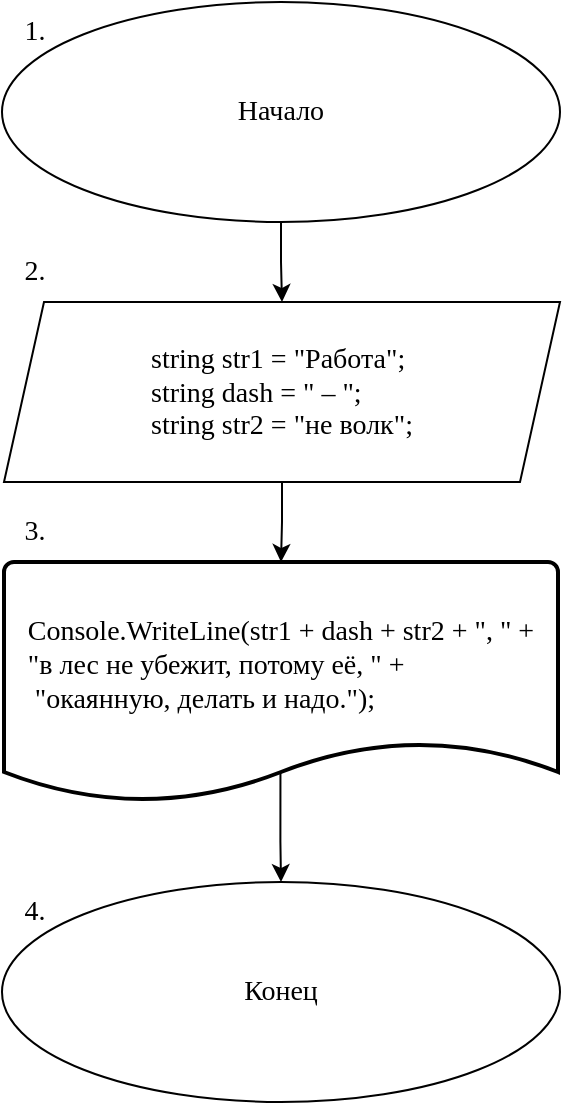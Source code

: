 <mxfile version="24.7.17">
  <diagram name="Страница — 1" id="mdvwVYyUBloAJ3XZXTJs">
    <mxGraphModel dx="1050" dy="629" grid="1" gridSize="10" guides="1" tooltips="1" connect="1" arrows="1" fold="1" page="1" pageScale="1" pageWidth="827" pageHeight="1169" math="0" shadow="0">
      <root>
        <mxCell id="0" />
        <mxCell id="1" parent="0" />
        <mxCell id="X5MZhDBrr2BDcaK7_onW-3" value="" style="edgeStyle=orthogonalEdgeStyle;rounded=0;orthogonalLoop=1;jettySize=auto;html=1;" edge="1" parent="1" source="X5MZhDBrr2BDcaK7_onW-1" target="X5MZhDBrr2BDcaK7_onW-2">
          <mxGeometry relative="1" as="geometry" />
        </mxCell>
        <mxCell id="X5MZhDBrr2BDcaK7_onW-1" value="Начало" style="ellipse;whiteSpace=wrap;html=1;fontFamily=Times New Roman;fontSize=14;" vertex="1" parent="1">
          <mxGeometry x="274" y="50" width="279" height="110" as="geometry" />
        </mxCell>
        <mxCell id="X5MZhDBrr2BDcaK7_onW-5" value="" style="edgeStyle=orthogonalEdgeStyle;rounded=0;orthogonalLoop=1;jettySize=auto;html=1;" edge="1" parent="1" source="X5MZhDBrr2BDcaK7_onW-2" target="X5MZhDBrr2BDcaK7_onW-4">
          <mxGeometry relative="1" as="geometry" />
        </mxCell>
        <mxCell id="X5MZhDBrr2BDcaK7_onW-2" value="&lt;div style=&quot;text-align: justify; font-size: 14px;&quot;&gt;&lt;div&gt;string str1 = &quot;Работа&quot;;&lt;/div&gt;&lt;div&gt;string dash = &quot; – &quot;;&lt;/div&gt;&lt;div&gt;string str2 = &quot;не волк&quot;;&lt;/div&gt;&lt;div&gt;&lt;br&gt;&lt;/div&gt;&lt;/div&gt;" style="shape=parallelogram;perimeter=parallelogramPerimeter;whiteSpace=wrap;html=1;fixedSize=1;align=center;labelPosition=center;verticalLabelPosition=middle;verticalAlign=bottom;fontFamily=Times New Roman;fontSize=14;" vertex="1" parent="1">
          <mxGeometry x="275" y="200" width="278" height="90" as="geometry" />
        </mxCell>
        <mxCell id="X5MZhDBrr2BDcaK7_onW-8" value="" style="edgeStyle=orthogonalEdgeStyle;rounded=0;orthogonalLoop=1;jettySize=auto;html=1;exitX=0.499;exitY=0.87;exitDx=0;exitDy=0;exitPerimeter=0;" edge="1" parent="1" source="X5MZhDBrr2BDcaK7_onW-4" target="X5MZhDBrr2BDcaK7_onW-6">
          <mxGeometry relative="1" as="geometry" />
        </mxCell>
        <mxCell id="X5MZhDBrr2BDcaK7_onW-4" value="&lt;div style=&quot;text-align: justify; font-size: 14px;&quot;&gt;&lt;div&gt;Console.WriteLine(str1 + dash + str2 + &quot;, &quot; +&lt;/div&gt;&lt;div&gt;&quot;в лес не убежит, потому её, &quot; +&lt;/div&gt;&lt;div&gt;&amp;nbsp;&quot;окаянную, делать и надо.&quot;);&lt;/div&gt;&lt;div&gt;&lt;br&gt;&lt;/div&gt;&lt;/div&gt;" style="strokeWidth=2;html=1;shape=mxgraph.flowchart.document2;whiteSpace=wrap;size=0.25;fontFamily=Times New Roman;fontSize=14;spacing=2;" vertex="1" parent="1">
          <mxGeometry x="275" y="330" width="277" height="120" as="geometry" />
        </mxCell>
        <mxCell id="X5MZhDBrr2BDcaK7_onW-6" value="Конец" style="ellipse;whiteSpace=wrap;html=1;fontFamily=Times New Roman;fontSize=14;" vertex="1" parent="1">
          <mxGeometry x="274" y="490" width="279" height="110" as="geometry" />
        </mxCell>
        <mxCell id="X5MZhDBrr2BDcaK7_onW-9" value="1." style="text;html=1;align=center;verticalAlign=middle;resizable=0;points=[];autosize=1;strokeColor=none;fillColor=none;fontFamily=Times New Roman;fontSize=14;" vertex="1" parent="1">
          <mxGeometry x="275" y="50" width="30" height="30" as="geometry" />
        </mxCell>
        <mxCell id="X5MZhDBrr2BDcaK7_onW-10" value="2." style="text;html=1;align=center;verticalAlign=middle;resizable=0;points=[];autosize=1;strokeColor=none;fillColor=none;fontFamily=Times New Roman;fontSize=14;" vertex="1" parent="1">
          <mxGeometry x="275" y="170" width="30" height="30" as="geometry" />
        </mxCell>
        <mxCell id="X5MZhDBrr2BDcaK7_onW-11" value="3." style="text;html=1;align=center;verticalAlign=middle;resizable=0;points=[];autosize=1;strokeColor=none;fillColor=none;fontFamily=Times New Roman;fontSize=14;" vertex="1" parent="1">
          <mxGeometry x="275" y="300" width="30" height="30" as="geometry" />
        </mxCell>
        <mxCell id="X5MZhDBrr2BDcaK7_onW-12" value="4." style="text;html=1;align=center;verticalAlign=middle;resizable=0;points=[];autosize=1;strokeColor=none;fillColor=none;fontFamily=Times New Roman;fontSize=14;" vertex="1" parent="1">
          <mxGeometry x="275" y="490" width="30" height="30" as="geometry" />
        </mxCell>
      </root>
    </mxGraphModel>
  </diagram>
</mxfile>
